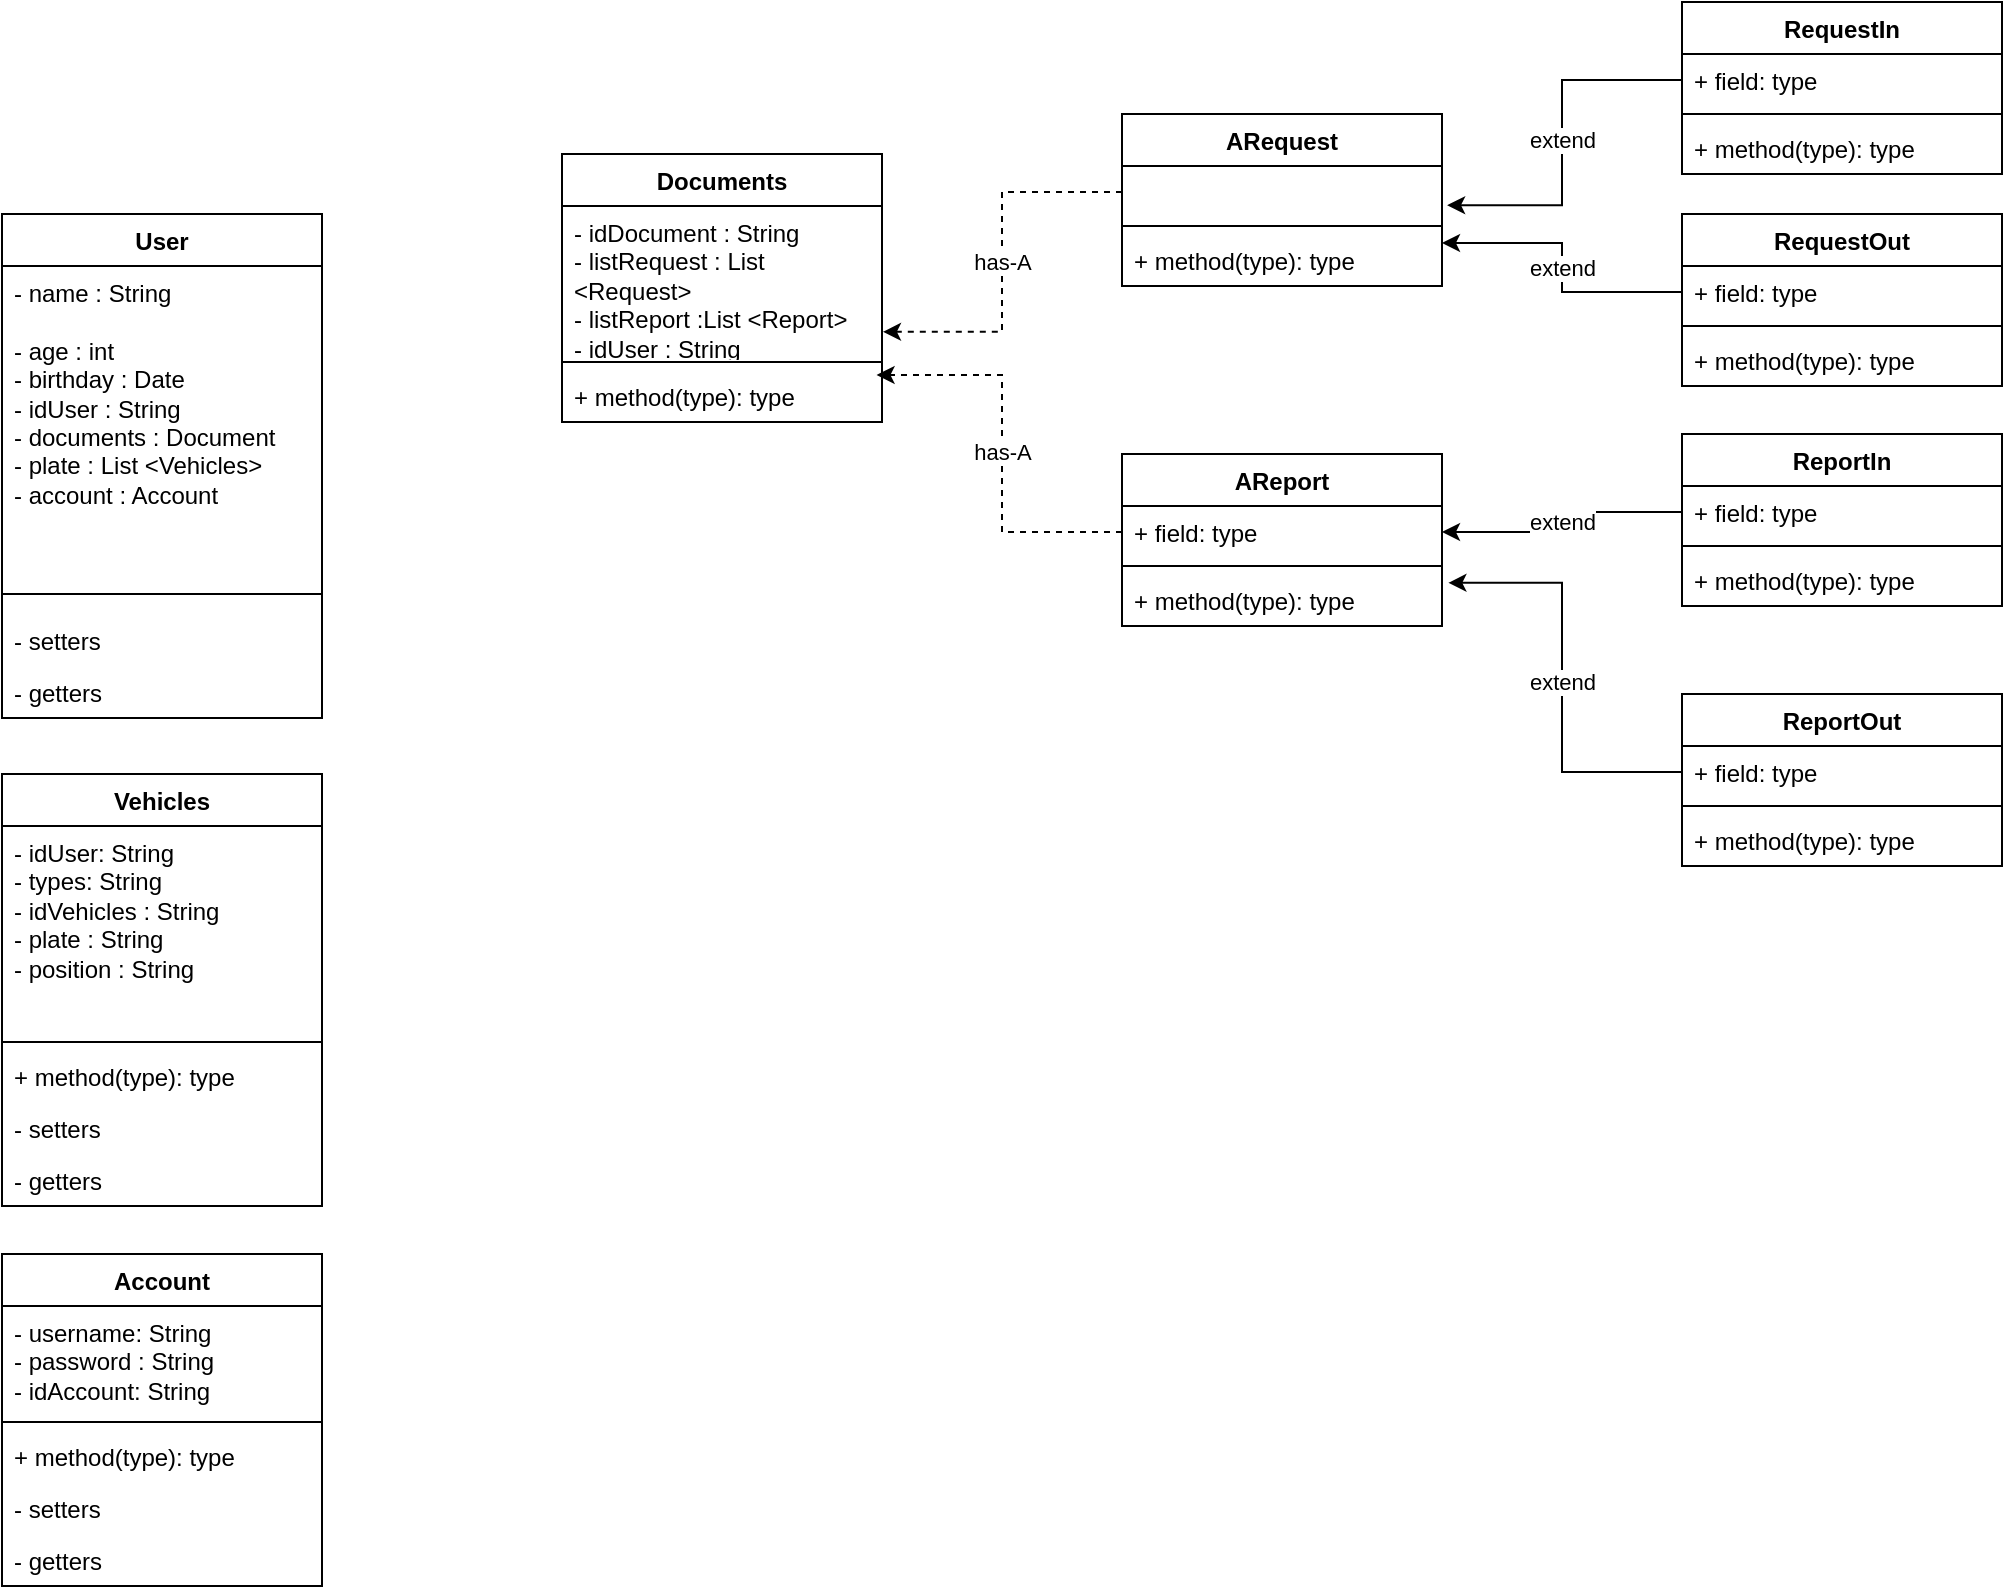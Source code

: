 <mxfile version="24.7.17">
  <diagram name="Page-1" id="6-VY2Kr8mh5ephC-ggrv">
    <mxGraphModel dx="1500" dy="887" grid="1" gridSize="10" guides="1" tooltips="1" connect="1" arrows="1" fold="1" page="1" pageScale="1" pageWidth="850" pageHeight="1100" math="0" shadow="0">
      <root>
        <mxCell id="0" />
        <mxCell id="1" parent="0" />
        <mxCell id="QEd4yvdWXki_lCjb84Wy-9" value="User" style="swimlane;fontStyle=1;align=center;verticalAlign=top;childLayout=stackLayout;horizontal=1;startSize=26;horizontalStack=0;resizeParent=1;resizeParentMax=0;resizeLast=0;collapsible=1;marginBottom=0;whiteSpace=wrap;html=1;" parent="1" vertex="1">
          <mxGeometry x="80" y="110" width="160" height="252" as="geometry" />
        </mxCell>
        <mxCell id="QEd4yvdWXki_lCjb84Wy-10" value="- name : String&lt;div&gt;&lt;br&gt;&lt;/div&gt;&lt;div&gt;- age : int&lt;/div&gt;&lt;div&gt;- birthday : Date&lt;/div&gt;&lt;div&gt;- idUser : String&lt;/div&gt;&lt;div&gt;&lt;span style=&quot;background-color: initial;&quot;&gt;- documents : Document&lt;/span&gt;&lt;br&gt;&lt;/div&gt;&lt;div&gt;&lt;span style=&quot;background-color: initial;&quot;&gt;- plate : List &amp;lt;Vehicles&amp;gt;&lt;/span&gt;&lt;/div&gt;&lt;div&gt;&lt;span style=&quot;background-color: initial;&quot;&gt;- account : Account&lt;/span&gt;&lt;/div&gt;" style="text;strokeColor=none;fillColor=none;align=left;verticalAlign=top;spacingLeft=4;spacingRight=4;overflow=hidden;rotatable=0;points=[[0,0.5],[1,0.5]];portConstraint=eastwest;whiteSpace=wrap;html=1;" parent="QEd4yvdWXki_lCjb84Wy-9" vertex="1">
          <mxGeometry y="26" width="160" height="154" as="geometry" />
        </mxCell>
        <mxCell id="QEd4yvdWXki_lCjb84Wy-11" value="" style="line;strokeWidth=1;fillColor=none;align=left;verticalAlign=middle;spacingTop=-1;spacingLeft=3;spacingRight=3;rotatable=0;labelPosition=right;points=[];portConstraint=eastwest;strokeColor=inherit;" parent="QEd4yvdWXki_lCjb84Wy-9" vertex="1">
          <mxGeometry y="180" width="160" height="20" as="geometry" />
        </mxCell>
        <mxCell id="QEd4yvdWXki_lCjb84Wy-12" value="- setters&lt;div&gt;&lt;br&gt;&lt;/div&gt;" style="text;strokeColor=none;fillColor=none;align=left;verticalAlign=top;spacingLeft=4;spacingRight=4;overflow=hidden;rotatable=0;points=[[0,0.5],[1,0.5]];portConstraint=eastwest;whiteSpace=wrap;html=1;" parent="QEd4yvdWXki_lCjb84Wy-9" vertex="1">
          <mxGeometry y="200" width="160" height="26" as="geometry" />
        </mxCell>
        <mxCell id="QEd4yvdWXki_lCjb84Wy-32" value="- getters&lt;div&gt;&lt;br&gt;&lt;/div&gt;" style="text;strokeColor=none;fillColor=none;align=left;verticalAlign=top;spacingLeft=4;spacingRight=4;overflow=hidden;rotatable=0;points=[[0,0.5],[1,0.5]];portConstraint=eastwest;whiteSpace=wrap;html=1;" parent="QEd4yvdWXki_lCjb84Wy-9" vertex="1">
          <mxGeometry y="226" width="160" height="26" as="geometry" />
        </mxCell>
        <mxCell id="QEd4yvdWXki_lCjb84Wy-13" value="Vehicles" style="swimlane;fontStyle=1;align=center;verticalAlign=top;childLayout=stackLayout;horizontal=1;startSize=26;horizontalStack=0;resizeParent=1;resizeParentMax=0;resizeLast=0;collapsible=1;marginBottom=0;whiteSpace=wrap;html=1;" parent="1" vertex="1">
          <mxGeometry x="80" y="390" width="160" height="216" as="geometry" />
        </mxCell>
        <mxCell id="QEd4yvdWXki_lCjb84Wy-14" value="&lt;div&gt;- idUser: String&lt;/div&gt;&lt;div&gt;- types: String&lt;/div&gt;&lt;div&gt;- idVehicles : String&lt;/div&gt;&lt;div&gt;- plate : String&lt;/div&gt;&lt;div&gt;- position : String&lt;/div&gt;&lt;div&gt;&lt;br&gt;&lt;/div&gt;" style="text;strokeColor=none;fillColor=none;align=left;verticalAlign=top;spacingLeft=4;spacingRight=4;overflow=hidden;rotatable=0;points=[[0,0.5],[1,0.5]];portConstraint=eastwest;whiteSpace=wrap;html=1;" parent="QEd4yvdWXki_lCjb84Wy-13" vertex="1">
          <mxGeometry y="26" width="160" height="104" as="geometry" />
        </mxCell>
        <mxCell id="QEd4yvdWXki_lCjb84Wy-15" value="" style="line;strokeWidth=1;fillColor=none;align=left;verticalAlign=middle;spacingTop=-1;spacingLeft=3;spacingRight=3;rotatable=0;labelPosition=right;points=[];portConstraint=eastwest;strokeColor=inherit;" parent="QEd4yvdWXki_lCjb84Wy-13" vertex="1">
          <mxGeometry y="130" width="160" height="8" as="geometry" />
        </mxCell>
        <mxCell id="QEd4yvdWXki_lCjb84Wy-16" value="+ method(type): type" style="text;strokeColor=none;fillColor=none;align=left;verticalAlign=top;spacingLeft=4;spacingRight=4;overflow=hidden;rotatable=0;points=[[0,0.5],[1,0.5]];portConstraint=eastwest;whiteSpace=wrap;html=1;" parent="QEd4yvdWXki_lCjb84Wy-13" vertex="1">
          <mxGeometry y="138" width="160" height="26" as="geometry" />
        </mxCell>
        <mxCell id="QEd4yvdWXki_lCjb84Wy-33" value="- setters" style="text;strokeColor=none;fillColor=none;align=left;verticalAlign=top;spacingLeft=4;spacingRight=4;overflow=hidden;rotatable=0;points=[[0,0.5],[1,0.5]];portConstraint=eastwest;whiteSpace=wrap;html=1;" parent="QEd4yvdWXki_lCjb84Wy-13" vertex="1">
          <mxGeometry y="164" width="160" height="26" as="geometry" />
        </mxCell>
        <mxCell id="QEd4yvdWXki_lCjb84Wy-34" value="- getters" style="text;strokeColor=none;fillColor=none;align=left;verticalAlign=top;spacingLeft=4;spacingRight=4;overflow=hidden;rotatable=0;points=[[0,0.5],[1,0.5]];portConstraint=eastwest;whiteSpace=wrap;html=1;" parent="QEd4yvdWXki_lCjb84Wy-13" vertex="1">
          <mxGeometry y="190" width="160" height="26" as="geometry" />
        </mxCell>
        <mxCell id="QEd4yvdWXki_lCjb84Wy-17" value="Account" style="swimlane;fontStyle=1;align=center;verticalAlign=top;childLayout=stackLayout;horizontal=1;startSize=26;horizontalStack=0;resizeParent=1;resizeParentMax=0;resizeLast=0;collapsible=1;marginBottom=0;whiteSpace=wrap;html=1;" parent="1" vertex="1">
          <mxGeometry x="80" y="630" width="160" height="166" as="geometry" />
        </mxCell>
        <mxCell id="QEd4yvdWXki_lCjb84Wy-18" value="- username: String&lt;div&gt;- password : String&lt;/div&gt;&lt;div&gt;- idAccount: String&lt;/div&gt;" style="text;strokeColor=none;fillColor=none;align=left;verticalAlign=top;spacingLeft=4;spacingRight=4;overflow=hidden;rotatable=0;points=[[0,0.5],[1,0.5]];portConstraint=eastwest;whiteSpace=wrap;html=1;" parent="QEd4yvdWXki_lCjb84Wy-17" vertex="1">
          <mxGeometry y="26" width="160" height="54" as="geometry" />
        </mxCell>
        <mxCell id="QEd4yvdWXki_lCjb84Wy-19" value="" style="line;strokeWidth=1;fillColor=none;align=left;verticalAlign=middle;spacingTop=-1;spacingLeft=3;spacingRight=3;rotatable=0;labelPosition=right;points=[];portConstraint=eastwest;strokeColor=inherit;" parent="QEd4yvdWXki_lCjb84Wy-17" vertex="1">
          <mxGeometry y="80" width="160" height="8" as="geometry" />
        </mxCell>
        <mxCell id="QEd4yvdWXki_lCjb84Wy-20" value="+ method(type): type" style="text;strokeColor=none;fillColor=none;align=left;verticalAlign=top;spacingLeft=4;spacingRight=4;overflow=hidden;rotatable=0;points=[[0,0.5],[1,0.5]];portConstraint=eastwest;whiteSpace=wrap;html=1;" parent="QEd4yvdWXki_lCjb84Wy-17" vertex="1">
          <mxGeometry y="88" width="160" height="26" as="geometry" />
        </mxCell>
        <mxCell id="QEd4yvdWXki_lCjb84Wy-39" value="- setters" style="text;strokeColor=none;fillColor=none;align=left;verticalAlign=top;spacingLeft=4;spacingRight=4;overflow=hidden;rotatable=0;points=[[0,0.5],[1,0.5]];portConstraint=eastwest;whiteSpace=wrap;html=1;" parent="QEd4yvdWXki_lCjb84Wy-17" vertex="1">
          <mxGeometry y="114" width="160" height="26" as="geometry" />
        </mxCell>
        <mxCell id="QEd4yvdWXki_lCjb84Wy-40" value="- getters" style="text;strokeColor=none;fillColor=none;align=left;verticalAlign=top;spacingLeft=4;spacingRight=4;overflow=hidden;rotatable=0;points=[[0,0.5],[1,0.5]];portConstraint=eastwest;whiteSpace=wrap;html=1;" parent="QEd4yvdWXki_lCjb84Wy-17" vertex="1">
          <mxGeometry y="140" width="160" height="26" as="geometry" />
        </mxCell>
        <mxCell id="QEd4yvdWXki_lCjb84Wy-35" value="Documents" style="swimlane;fontStyle=1;align=center;verticalAlign=top;childLayout=stackLayout;horizontal=1;startSize=26;horizontalStack=0;resizeParent=1;resizeParentMax=0;resizeLast=0;collapsible=1;marginBottom=0;whiteSpace=wrap;html=1;" parent="1" vertex="1">
          <mxGeometry x="360" y="80" width="160" height="134" as="geometry" />
        </mxCell>
        <mxCell id="QEd4yvdWXki_lCjb84Wy-36" value="- idDocument : String&lt;div&gt;- listRequest : List &amp;lt;Request&amp;gt;&lt;/div&gt;&lt;div&gt;- listReport :List &amp;lt;Report&amp;gt;&lt;/div&gt;&lt;div&gt;- idUser : String&lt;/div&gt;" style="text;strokeColor=none;fillColor=none;align=left;verticalAlign=top;spacingLeft=4;spacingRight=4;overflow=hidden;rotatable=0;points=[[0,0.5],[1,0.5]];portConstraint=eastwest;whiteSpace=wrap;html=1;" parent="QEd4yvdWXki_lCjb84Wy-35" vertex="1">
          <mxGeometry y="26" width="160" height="74" as="geometry" />
        </mxCell>
        <mxCell id="QEd4yvdWXki_lCjb84Wy-37" value="" style="line;strokeWidth=1;fillColor=none;align=left;verticalAlign=middle;spacingTop=-1;spacingLeft=3;spacingRight=3;rotatable=0;labelPosition=right;points=[];portConstraint=eastwest;strokeColor=inherit;" parent="QEd4yvdWXki_lCjb84Wy-35" vertex="1">
          <mxGeometry y="100" width="160" height="8" as="geometry" />
        </mxCell>
        <mxCell id="QEd4yvdWXki_lCjb84Wy-38" value="+ method(type): type" style="text;strokeColor=none;fillColor=none;align=left;verticalAlign=top;spacingLeft=4;spacingRight=4;overflow=hidden;rotatable=0;points=[[0,0.5],[1,0.5]];portConstraint=eastwest;whiteSpace=wrap;html=1;" parent="QEd4yvdWXki_lCjb84Wy-35" vertex="1">
          <mxGeometry y="108" width="160" height="26" as="geometry" />
        </mxCell>
        <mxCell id="QEd4yvdWXki_lCjb84Wy-41" value="ARequest" style="swimlane;fontStyle=1;align=center;verticalAlign=top;childLayout=stackLayout;horizontal=1;startSize=26;horizontalStack=0;resizeParent=1;resizeParentMax=0;resizeLast=0;collapsible=1;marginBottom=0;whiteSpace=wrap;html=1;" parent="1" vertex="1">
          <mxGeometry x="640" y="60" width="160" height="86" as="geometry" />
        </mxCell>
        <mxCell id="QEd4yvdWXki_lCjb84Wy-42" value="&lt;span style=&quot;color: rgba(0, 0, 0, 0); font-family: monospace; font-size: 0px; text-wrap: nowrap;&quot;&gt;%3CmxGraphModel%3E%3Croot%3E%3CmxCell%20id%3D%220%22%2F%3E%3CmxCell%20id%3D%221%22%20parent%3D%220%22%2F%3E%3CmxCell%20id%3D%222%22%20value%3D%22user%22%20style%3D%22swimlane%3BfontStyle%3D1%3Balign%3Dcenter%3BverticalAlign%3Dtop%3BchildLayout%3DstackLayout%3Bhorizontal%3D1%3BstartSize%3D26%3BhorizontalStack%3D0%3BresizeParent%3D1%3BresizeParentMax%3D0%3BresizeLast%3D0%3Bcollapsible%3D1%3BmarginBottom%3D0%3BwhiteSpace%3Dwrap%3Bhtml%3D1%3B%22%20vertex%3D%221%22%20parent%3D%221%22%3E%3CmxGeometry%20x%3D%2280%22%20y%3D%22250%22%20width%3D%22160%22%20height%3D%2286%22%20as%3D%22geometry%22%2F%3E%3C%2FmxCell%3E%3CmxCell%20id%3D%223%22%20value%3D%22%2B%20field%3A%20type%22%20style%3D%22text%3BstrokeColor%3Dnone%3BfillColor%3Dnone%3Balign%3Dleft%3BverticalAlign%3Dtop%3BspacingLeft%3D4%3BspacingRight%3D4%3Boverflow%3Dhidden%3Brotatable%3D0%3Bpoints%3D%5B%5B0%2C0.5%5D%2C%5B1%2C0.5%5D%5D%3BportConstraint%3Deastwest%3BwhiteSpace%3Dwrap%3Bhtml%3D1%3B%22%20vertex%3D%221%22%20parent%3D%222%22%3E%3CmxGeometry%20y%3D%2226%22%20width%3D%22160%22%20height%3D%2226%22%20as%3D%22geometry%22%2F%3E%3C%2FmxCell%3E%3CmxCell%20id%3D%224%22%20value%3D%22%22%20style%3D%22line%3BstrokeWidth%3D1%3BfillColor%3Dnone%3Balign%3Dleft%3BverticalAlign%3Dmiddle%3BspacingTop%3D-1%3BspacingLeft%3D3%3BspacingRight%3D3%3Brotatable%3D0%3BlabelPosition%3Dright%3Bpoints%3D%5B%5D%3BportConstraint%3Deastwest%3BstrokeColor%3Dinherit%3B%22%20vertex%3D%221%22%20parent%3D%222%22%3E%3CmxGeometry%20y%3D%2252%22%20width%3D%22160%22%20height%3D%228%22%20as%3D%22geometry%22%2F%3E%3C%2FmxCell%3E%3CmxCell%20id%3D%225%22%20value%3D%22%2B%20method(type)%3A%20type%22%20style%3D%22text%3BstrokeColor%3Dnone%3BfillColor%3Dnone%3Balign%3Dleft%3BverticalAlign%3Dtop%3BspacingLeft%3D4%3BspacingRight%3D4%3Boverflow%3Dhidden%3Brotatable%3D0%3Bpoints%3D%5B%5B0%2C0.5%5D%2C%5B1%2C0.5%5D%5D%3BportConstraint%3Deastwest%3BwhiteSpace%3Dwrap%3Bhtml%3D1%3B%22%20vertex%3D%221%22%20parent%3D%222%22%3E%3CmxGeometry%20y%3D%2260%22%20width%3D%22160%22%20height%3D%2226%22%20as%3D%22geometry%22%2F%3E%3C%2FmxCell%3E%3C%2Froot%3E%3C%2FmxGraphModel%3E&lt;/span&gt;" style="text;strokeColor=none;fillColor=none;align=left;verticalAlign=top;spacingLeft=4;spacingRight=4;overflow=hidden;rotatable=0;points=[[0,0.5],[1,0.5]];portConstraint=eastwest;whiteSpace=wrap;html=1;" parent="QEd4yvdWXki_lCjb84Wy-41" vertex="1">
          <mxGeometry y="26" width="160" height="26" as="geometry" />
        </mxCell>
        <mxCell id="QEd4yvdWXki_lCjb84Wy-43" value="" style="line;strokeWidth=1;fillColor=none;align=left;verticalAlign=middle;spacingTop=-1;spacingLeft=3;spacingRight=3;rotatable=0;labelPosition=right;points=[];portConstraint=eastwest;strokeColor=inherit;" parent="QEd4yvdWXki_lCjb84Wy-41" vertex="1">
          <mxGeometry y="52" width="160" height="8" as="geometry" />
        </mxCell>
        <mxCell id="QEd4yvdWXki_lCjb84Wy-44" value="+ method(type): type" style="text;strokeColor=none;fillColor=none;align=left;verticalAlign=top;spacingLeft=4;spacingRight=4;overflow=hidden;rotatable=0;points=[[0,0.5],[1,0.5]];portConstraint=eastwest;whiteSpace=wrap;html=1;" parent="QEd4yvdWXki_lCjb84Wy-41" vertex="1">
          <mxGeometry y="60" width="160" height="26" as="geometry" />
        </mxCell>
        <mxCell id="QEd4yvdWXki_lCjb84Wy-45" value="AReport" style="swimlane;fontStyle=1;align=center;verticalAlign=top;childLayout=stackLayout;horizontal=1;startSize=26;horizontalStack=0;resizeParent=1;resizeParentMax=0;resizeLast=0;collapsible=1;marginBottom=0;whiteSpace=wrap;html=1;" parent="1" vertex="1">
          <mxGeometry x="640" y="230" width="160" height="86" as="geometry" />
        </mxCell>
        <mxCell id="QEd4yvdWXki_lCjb84Wy-46" value="+ field: type" style="text;strokeColor=none;fillColor=none;align=left;verticalAlign=top;spacingLeft=4;spacingRight=4;overflow=hidden;rotatable=0;points=[[0,0.5],[1,0.5]];portConstraint=eastwest;whiteSpace=wrap;html=1;" parent="QEd4yvdWXki_lCjb84Wy-45" vertex="1">
          <mxGeometry y="26" width="160" height="26" as="geometry" />
        </mxCell>
        <mxCell id="QEd4yvdWXki_lCjb84Wy-47" value="" style="line;strokeWidth=1;fillColor=none;align=left;verticalAlign=middle;spacingTop=-1;spacingLeft=3;spacingRight=3;rotatable=0;labelPosition=right;points=[];portConstraint=eastwest;strokeColor=inherit;" parent="QEd4yvdWXki_lCjb84Wy-45" vertex="1">
          <mxGeometry y="52" width="160" height="8" as="geometry" />
        </mxCell>
        <mxCell id="QEd4yvdWXki_lCjb84Wy-48" value="+ method(type): type" style="text;strokeColor=none;fillColor=none;align=left;verticalAlign=top;spacingLeft=4;spacingRight=4;overflow=hidden;rotatable=0;points=[[0,0.5],[1,0.5]];portConstraint=eastwest;whiteSpace=wrap;html=1;" parent="QEd4yvdWXki_lCjb84Wy-45" vertex="1">
          <mxGeometry y="60" width="160" height="26" as="geometry" />
        </mxCell>
        <mxCell id="QEd4yvdWXki_lCjb84Wy-49" value="RequestIn" style="swimlane;fontStyle=1;align=center;verticalAlign=top;childLayout=stackLayout;horizontal=1;startSize=26;horizontalStack=0;resizeParent=1;resizeParentMax=0;resizeLast=0;collapsible=1;marginBottom=0;whiteSpace=wrap;html=1;" parent="1" vertex="1">
          <mxGeometry x="920" y="4" width="160" height="86" as="geometry" />
        </mxCell>
        <mxCell id="QEd4yvdWXki_lCjb84Wy-50" value="+ field: type" style="text;strokeColor=none;fillColor=none;align=left;verticalAlign=top;spacingLeft=4;spacingRight=4;overflow=hidden;rotatable=0;points=[[0,0.5],[1,0.5]];portConstraint=eastwest;whiteSpace=wrap;html=1;" parent="QEd4yvdWXki_lCjb84Wy-49" vertex="1">
          <mxGeometry y="26" width="160" height="26" as="geometry" />
        </mxCell>
        <mxCell id="QEd4yvdWXki_lCjb84Wy-51" value="" style="line;strokeWidth=1;fillColor=none;align=left;verticalAlign=middle;spacingTop=-1;spacingLeft=3;spacingRight=3;rotatable=0;labelPosition=right;points=[];portConstraint=eastwest;strokeColor=inherit;" parent="QEd4yvdWXki_lCjb84Wy-49" vertex="1">
          <mxGeometry y="52" width="160" height="8" as="geometry" />
        </mxCell>
        <mxCell id="QEd4yvdWXki_lCjb84Wy-52" value="+ method(type): type" style="text;strokeColor=none;fillColor=none;align=left;verticalAlign=top;spacingLeft=4;spacingRight=4;overflow=hidden;rotatable=0;points=[[0,0.5],[1,0.5]];portConstraint=eastwest;whiteSpace=wrap;html=1;" parent="QEd4yvdWXki_lCjb84Wy-49" vertex="1">
          <mxGeometry y="60" width="160" height="26" as="geometry" />
        </mxCell>
        <mxCell id="QEd4yvdWXki_lCjb84Wy-53" value="RequestOut" style="swimlane;fontStyle=1;align=center;verticalAlign=top;childLayout=stackLayout;horizontal=1;startSize=26;horizontalStack=0;resizeParent=1;resizeParentMax=0;resizeLast=0;collapsible=1;marginBottom=0;whiteSpace=wrap;html=1;" parent="1" vertex="1">
          <mxGeometry x="920" y="110" width="160" height="86" as="geometry" />
        </mxCell>
        <mxCell id="QEd4yvdWXki_lCjb84Wy-54" value="+ field: type" style="text;strokeColor=none;fillColor=none;align=left;verticalAlign=top;spacingLeft=4;spacingRight=4;overflow=hidden;rotatable=0;points=[[0,0.5],[1,0.5]];portConstraint=eastwest;whiteSpace=wrap;html=1;" parent="QEd4yvdWXki_lCjb84Wy-53" vertex="1">
          <mxGeometry y="26" width="160" height="26" as="geometry" />
        </mxCell>
        <mxCell id="QEd4yvdWXki_lCjb84Wy-55" value="" style="line;strokeWidth=1;fillColor=none;align=left;verticalAlign=middle;spacingTop=-1;spacingLeft=3;spacingRight=3;rotatable=0;labelPosition=right;points=[];portConstraint=eastwest;strokeColor=inherit;" parent="QEd4yvdWXki_lCjb84Wy-53" vertex="1">
          <mxGeometry y="52" width="160" height="8" as="geometry" />
        </mxCell>
        <mxCell id="QEd4yvdWXki_lCjb84Wy-56" value="+ method(type): type" style="text;strokeColor=none;fillColor=none;align=left;verticalAlign=top;spacingLeft=4;spacingRight=4;overflow=hidden;rotatable=0;points=[[0,0.5],[1,0.5]];portConstraint=eastwest;whiteSpace=wrap;html=1;" parent="QEd4yvdWXki_lCjb84Wy-53" vertex="1">
          <mxGeometry y="60" width="160" height="26" as="geometry" />
        </mxCell>
        <mxCell id="QEd4yvdWXki_lCjb84Wy-57" value="ReportIn" style="swimlane;fontStyle=1;align=center;verticalAlign=top;childLayout=stackLayout;horizontal=1;startSize=26;horizontalStack=0;resizeParent=1;resizeParentMax=0;resizeLast=0;collapsible=1;marginBottom=0;whiteSpace=wrap;html=1;" parent="1" vertex="1">
          <mxGeometry x="920" y="220" width="160" height="86" as="geometry" />
        </mxCell>
        <mxCell id="QEd4yvdWXki_lCjb84Wy-58" value="+ field: type" style="text;strokeColor=none;fillColor=none;align=left;verticalAlign=top;spacingLeft=4;spacingRight=4;overflow=hidden;rotatable=0;points=[[0,0.5],[1,0.5]];portConstraint=eastwest;whiteSpace=wrap;html=1;" parent="QEd4yvdWXki_lCjb84Wy-57" vertex="1">
          <mxGeometry y="26" width="160" height="26" as="geometry" />
        </mxCell>
        <mxCell id="QEd4yvdWXki_lCjb84Wy-59" value="" style="line;strokeWidth=1;fillColor=none;align=left;verticalAlign=middle;spacingTop=-1;spacingLeft=3;spacingRight=3;rotatable=0;labelPosition=right;points=[];portConstraint=eastwest;strokeColor=inherit;" parent="QEd4yvdWXki_lCjb84Wy-57" vertex="1">
          <mxGeometry y="52" width="160" height="8" as="geometry" />
        </mxCell>
        <mxCell id="QEd4yvdWXki_lCjb84Wy-60" value="+ method(type): type" style="text;strokeColor=none;fillColor=none;align=left;verticalAlign=top;spacingLeft=4;spacingRight=4;overflow=hidden;rotatable=0;points=[[0,0.5],[1,0.5]];portConstraint=eastwest;whiteSpace=wrap;html=1;" parent="QEd4yvdWXki_lCjb84Wy-57" vertex="1">
          <mxGeometry y="60" width="160" height="26" as="geometry" />
        </mxCell>
        <mxCell id="QEd4yvdWXki_lCjb84Wy-61" value="ReportOut" style="swimlane;fontStyle=1;align=center;verticalAlign=top;childLayout=stackLayout;horizontal=1;startSize=26;horizontalStack=0;resizeParent=1;resizeParentMax=0;resizeLast=0;collapsible=1;marginBottom=0;whiteSpace=wrap;html=1;" parent="1" vertex="1">
          <mxGeometry x="920" y="350" width="160" height="86" as="geometry" />
        </mxCell>
        <mxCell id="QEd4yvdWXki_lCjb84Wy-62" value="+ field: type" style="text;strokeColor=none;fillColor=none;align=left;verticalAlign=top;spacingLeft=4;spacingRight=4;overflow=hidden;rotatable=0;points=[[0,0.5],[1,0.5]];portConstraint=eastwest;whiteSpace=wrap;html=1;" parent="QEd4yvdWXki_lCjb84Wy-61" vertex="1">
          <mxGeometry y="26" width="160" height="26" as="geometry" />
        </mxCell>
        <mxCell id="QEd4yvdWXki_lCjb84Wy-63" value="" style="line;strokeWidth=1;fillColor=none;align=left;verticalAlign=middle;spacingTop=-1;spacingLeft=3;spacingRight=3;rotatable=0;labelPosition=right;points=[];portConstraint=eastwest;strokeColor=inherit;" parent="QEd4yvdWXki_lCjb84Wy-61" vertex="1">
          <mxGeometry y="52" width="160" height="8" as="geometry" />
        </mxCell>
        <mxCell id="QEd4yvdWXki_lCjb84Wy-64" value="+ method(type): type" style="text;strokeColor=none;fillColor=none;align=left;verticalAlign=top;spacingLeft=4;spacingRight=4;overflow=hidden;rotatable=0;points=[[0,0.5],[1,0.5]];portConstraint=eastwest;whiteSpace=wrap;html=1;" parent="QEd4yvdWXki_lCjb84Wy-61" vertex="1">
          <mxGeometry y="60" width="160" height="26" as="geometry" />
        </mxCell>
        <mxCell id="QEd4yvdWXki_lCjb84Wy-67" value="extend" style="edgeStyle=orthogonalEdgeStyle;rounded=0;orthogonalLoop=1;jettySize=auto;html=1;exitX=0;exitY=0.5;exitDx=0;exitDy=0;entryX=1.016;entryY=0.753;entryDx=0;entryDy=0;entryPerimeter=0;" parent="1" source="QEd4yvdWXki_lCjb84Wy-50" target="QEd4yvdWXki_lCjb84Wy-42" edge="1">
          <mxGeometry relative="1" as="geometry" />
        </mxCell>
        <mxCell id="QEd4yvdWXki_lCjb84Wy-68" value="extend" style="edgeStyle=orthogonalEdgeStyle;rounded=0;orthogonalLoop=1;jettySize=auto;html=1;exitX=0;exitY=0.5;exitDx=0;exitDy=0;entryX=1;entryY=0.75;entryDx=0;entryDy=0;" parent="1" source="QEd4yvdWXki_lCjb84Wy-54" target="QEd4yvdWXki_lCjb84Wy-41" edge="1">
          <mxGeometry relative="1" as="geometry" />
        </mxCell>
        <mxCell id="QEd4yvdWXki_lCjb84Wy-69" value="extend" style="edgeStyle=orthogonalEdgeStyle;rounded=0;orthogonalLoop=1;jettySize=auto;html=1;exitX=0;exitY=0.5;exitDx=0;exitDy=0;" parent="1" source="QEd4yvdWXki_lCjb84Wy-58" target="QEd4yvdWXki_lCjb84Wy-46" edge="1">
          <mxGeometry relative="1" as="geometry" />
        </mxCell>
        <mxCell id="QEd4yvdWXki_lCjb84Wy-70" value="extend" style="edgeStyle=orthogonalEdgeStyle;rounded=0;orthogonalLoop=1;jettySize=auto;html=1;exitX=0;exitY=0.5;exitDx=0;exitDy=0;entryX=1.02;entryY=0.17;entryDx=0;entryDy=0;entryPerimeter=0;" parent="1" source="QEd4yvdWXki_lCjb84Wy-62" target="QEd4yvdWXki_lCjb84Wy-48" edge="1">
          <mxGeometry relative="1" as="geometry" />
        </mxCell>
        <mxCell id="QEd4yvdWXki_lCjb84Wy-85" value="has-A" style="edgeStyle=orthogonalEdgeStyle;rounded=0;orthogonalLoop=1;jettySize=auto;html=1;exitX=0;exitY=0.5;exitDx=0;exitDy=0;entryX=1.003;entryY=0.85;entryDx=0;entryDy=0;entryPerimeter=0;dashed=1;" parent="1" source="QEd4yvdWXki_lCjb84Wy-42" target="QEd4yvdWXki_lCjb84Wy-36" edge="1">
          <mxGeometry relative="1" as="geometry" />
        </mxCell>
        <mxCell id="QEd4yvdWXki_lCjb84Wy-86" value="has-A" style="edgeStyle=orthogonalEdgeStyle;rounded=0;orthogonalLoop=1;jettySize=auto;html=1;exitX=0;exitY=0.5;exitDx=0;exitDy=0;entryX=0.983;entryY=0.096;entryDx=0;entryDy=0;entryPerimeter=0;dashed=1;" parent="1" source="QEd4yvdWXki_lCjb84Wy-46" target="QEd4yvdWXki_lCjb84Wy-38" edge="1">
          <mxGeometry relative="1" as="geometry" />
        </mxCell>
      </root>
    </mxGraphModel>
  </diagram>
</mxfile>
